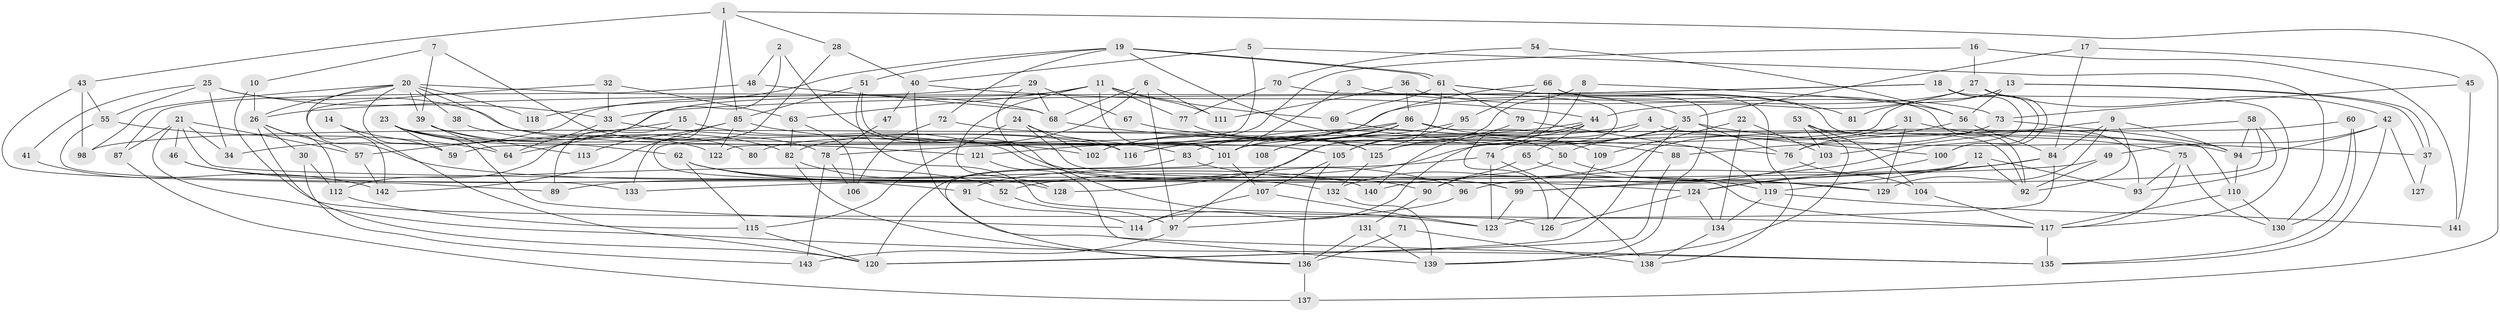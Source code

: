 // Generated by graph-tools (version 1.1) at 2025/51/03/09/25 04:51:13]
// undirected, 143 vertices, 286 edges
graph export_dot {
graph [start="1"]
  node [color=gray90,style=filled];
  1;
  2;
  3;
  4;
  5;
  6;
  7;
  8;
  9;
  10;
  11;
  12;
  13;
  14;
  15;
  16;
  17;
  18;
  19;
  20;
  21;
  22;
  23;
  24;
  25;
  26;
  27;
  28;
  29;
  30;
  31;
  32;
  33;
  34;
  35;
  36;
  37;
  38;
  39;
  40;
  41;
  42;
  43;
  44;
  45;
  46;
  47;
  48;
  49;
  50;
  51;
  52;
  53;
  54;
  55;
  56;
  57;
  58;
  59;
  60;
  61;
  62;
  63;
  64;
  65;
  66;
  67;
  68;
  69;
  70;
  71;
  72;
  73;
  74;
  75;
  76;
  77;
  78;
  79;
  80;
  81;
  82;
  83;
  84;
  85;
  86;
  87;
  88;
  89;
  90;
  91;
  92;
  93;
  94;
  95;
  96;
  97;
  98;
  99;
  100;
  101;
  102;
  103;
  104;
  105;
  106;
  107;
  108;
  109;
  110;
  111;
  112;
  113;
  114;
  115;
  116;
  117;
  118;
  119;
  120;
  121;
  122;
  123;
  124;
  125;
  126;
  127;
  128;
  129;
  130;
  131;
  132;
  133;
  134;
  135;
  136;
  137;
  138;
  139;
  140;
  141;
  142;
  143;
  1 -- 43;
  1 -- 85;
  1 -- 28;
  1 -- 133;
  1 -- 137;
  2 -- 112;
  2 -- 48;
  2 -- 99;
  3 -- 101;
  3 -- 35;
  4 -- 100;
  4 -- 101;
  4 -- 74;
  5 -- 130;
  5 -- 40;
  5 -- 122;
  6 -- 68;
  6 -- 97;
  6 -- 82;
  6 -- 111;
  7 -- 10;
  7 -- 78;
  7 -- 39;
  8 -- 128;
  8 -- 125;
  8 -- 56;
  9 -- 92;
  9 -- 129;
  9 -- 84;
  9 -- 94;
  9 -- 103;
  10 -- 126;
  10 -- 26;
  11 -- 101;
  11 -- 63;
  11 -- 64;
  11 -- 69;
  11 -- 77;
  11 -- 111;
  11 -- 128;
  12 -- 119;
  12 -- 93;
  12 -- 89;
  12 -- 92;
  13 -- 56;
  13 -- 37;
  13 -- 37;
  13 -- 59;
  13 -- 81;
  14 -- 59;
  14 -- 120;
  15 -- 89;
  15 -- 57;
  15 -- 96;
  16 -- 141;
  16 -- 27;
  16 -- 80;
  17 -- 35;
  17 -- 84;
  17 -- 45;
  18 -- 99;
  18 -- 117;
  18 -- 26;
  18 -- 33;
  18 -- 100;
  19 -- 61;
  19 -- 61;
  19 -- 50;
  19 -- 51;
  19 -- 72;
  19 -- 118;
  20 -- 39;
  20 -- 26;
  20 -- 38;
  20 -- 59;
  20 -- 68;
  20 -- 98;
  20 -- 118;
  20 -- 121;
  20 -- 132;
  21 -- 124;
  21 -- 135;
  21 -- 34;
  21 -- 46;
  21 -- 57;
  21 -- 87;
  22 -- 103;
  22 -- 109;
  22 -- 134;
  23 -- 59;
  23 -- 62;
  23 -- 114;
  23 -- 116;
  23 -- 122;
  24 -- 117;
  24 -- 102;
  24 -- 115;
  24 -- 116;
  25 -- 55;
  25 -- 33;
  25 -- 34;
  25 -- 41;
  25 -- 105;
  26 -- 112;
  26 -- 30;
  26 -- 57;
  26 -- 120;
  27 -- 42;
  27 -- 44;
  27 -- 78;
  27 -- 100;
  28 -- 140;
  28 -- 40;
  29 -- 68;
  29 -- 34;
  29 -- 67;
  29 -- 123;
  30 -- 143;
  30 -- 112;
  31 -- 50;
  31 -- 132;
  31 -- 75;
  31 -- 129;
  32 -- 33;
  32 -- 142;
  32 -- 63;
  33 -- 83;
  33 -- 64;
  35 -- 52;
  35 -- 120;
  35 -- 37;
  35 -- 76;
  35 -- 83;
  36 -- 111;
  36 -- 86;
  36 -- 73;
  37 -- 127;
  38 -- 82;
  39 -- 64;
  39 -- 80;
  39 -- 113;
  40 -- 44;
  40 -- 47;
  40 -- 135;
  41 -- 142;
  42 -- 135;
  42 -- 94;
  42 -- 49;
  42 -- 127;
  43 -- 55;
  43 -- 98;
  43 -- 89;
  44 -- 116;
  44 -- 125;
  44 -- 65;
  44 -- 126;
  44 -- 140;
  45 -- 73;
  45 -- 141;
  46 -- 91;
  46 -- 52;
  47 -- 78;
  48 -- 68;
  48 -- 87;
  49 -- 92;
  49 -- 133;
  50 -- 129;
  50 -- 90;
  51 -- 85;
  51 -- 101;
  51 -- 117;
  52 -- 97;
  53 -- 104;
  53 -- 139;
  53 -- 92;
  53 -- 103;
  54 -- 70;
  54 -- 56;
  55 -- 133;
  55 -- 64;
  56 -- 84;
  56 -- 76;
  57 -- 142;
  58 -- 76;
  58 -- 99;
  58 -- 93;
  58 -- 94;
  60 -- 130;
  60 -- 135;
  60 -- 101;
  61 -- 69;
  61 -- 79;
  61 -- 81;
  61 -- 93;
  61 -- 97;
  62 -- 140;
  62 -- 99;
  62 -- 90;
  62 -- 115;
  63 -- 82;
  63 -- 106;
  65 -- 119;
  65 -- 90;
  66 -- 138;
  66 -- 92;
  66 -- 95;
  66 -- 102;
  66 -- 125;
  66 -- 139;
  67 -- 88;
  68 -- 76;
  69 -- 94;
  70 -- 77;
  70 -- 114;
  71 -- 138;
  71 -- 136;
  72 -- 125;
  72 -- 106;
  73 -- 94;
  73 -- 88;
  74 -- 123;
  74 -- 91;
  74 -- 138;
  75 -- 93;
  75 -- 117;
  75 -- 130;
  76 -- 104;
  77 -- 125;
  78 -- 106;
  78 -- 143;
  79 -- 105;
  79 -- 119;
  82 -- 136;
  82 -- 128;
  83 -- 120;
  83 -- 129;
  84 -- 123;
  84 -- 96;
  84 -- 124;
  85 -- 102;
  85 -- 122;
  85 -- 113;
  85 -- 142;
  86 -- 110;
  86 -- 116;
  86 -- 98;
  86 -- 102;
  86 -- 108;
  86 -- 109;
  86 -- 121;
  87 -- 137;
  88 -- 120;
  90 -- 131;
  91 -- 114;
  94 -- 110;
  95 -- 105;
  95 -- 108;
  96 -- 97;
  97 -- 143;
  99 -- 123;
  100 -- 124;
  101 -- 107;
  101 -- 136;
  103 -- 140;
  104 -- 117;
  105 -- 136;
  105 -- 107;
  107 -- 114;
  107 -- 123;
  109 -- 126;
  110 -- 117;
  110 -- 130;
  112 -- 115;
  115 -- 120;
  117 -- 135;
  119 -- 134;
  119 -- 141;
  121 -- 139;
  124 -- 126;
  124 -- 134;
  125 -- 132;
  131 -- 139;
  131 -- 136;
  132 -- 139;
  134 -- 138;
  136 -- 137;
}
